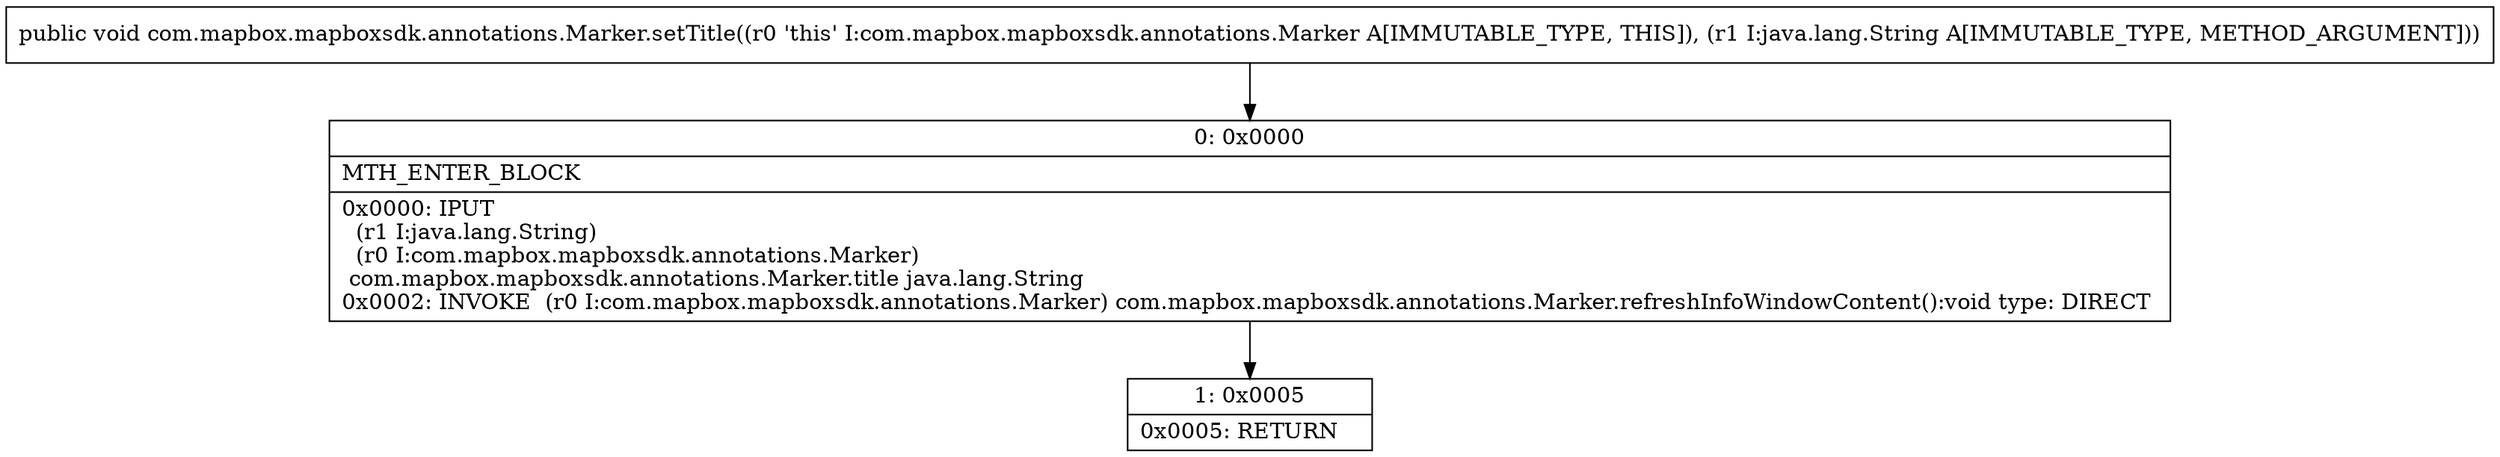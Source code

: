 digraph "CFG forcom.mapbox.mapboxsdk.annotations.Marker.setTitle(Ljava\/lang\/String;)V" {
Node_0 [shape=record,label="{0\:\ 0x0000|MTH_ENTER_BLOCK\l|0x0000: IPUT  \l  (r1 I:java.lang.String)\l  (r0 I:com.mapbox.mapboxsdk.annotations.Marker)\l com.mapbox.mapboxsdk.annotations.Marker.title java.lang.String \l0x0002: INVOKE  (r0 I:com.mapbox.mapboxsdk.annotations.Marker) com.mapbox.mapboxsdk.annotations.Marker.refreshInfoWindowContent():void type: DIRECT \l}"];
Node_1 [shape=record,label="{1\:\ 0x0005|0x0005: RETURN   \l}"];
MethodNode[shape=record,label="{public void com.mapbox.mapboxsdk.annotations.Marker.setTitle((r0 'this' I:com.mapbox.mapboxsdk.annotations.Marker A[IMMUTABLE_TYPE, THIS]), (r1 I:java.lang.String A[IMMUTABLE_TYPE, METHOD_ARGUMENT])) }"];
MethodNode -> Node_0;
Node_0 -> Node_1;
}

